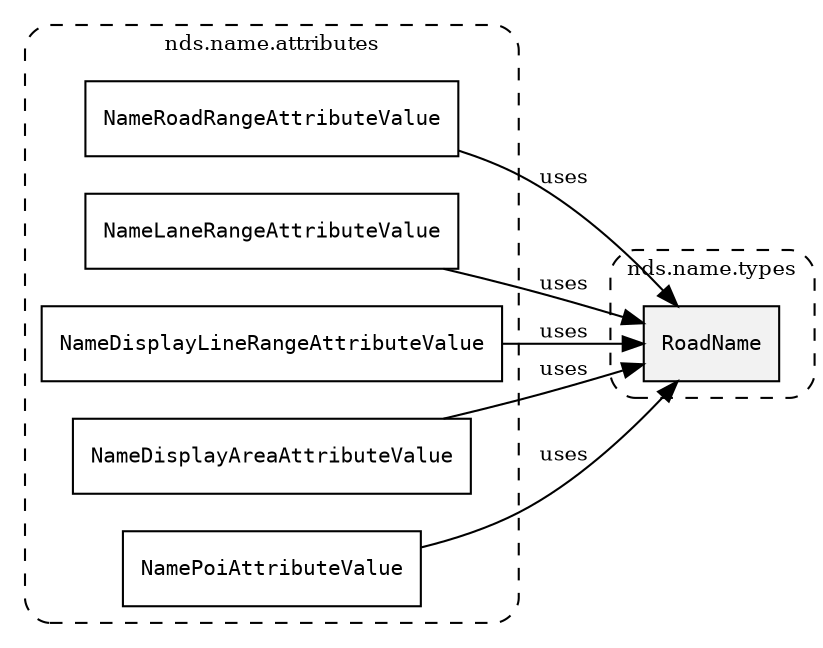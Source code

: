 /**
 * This dot file creates symbol collaboration diagram for RoadName.
 */
digraph ZSERIO
{
    node [shape=box, fontsize=10];
    rankdir="LR";
    fontsize=10;
    tooltip="RoadName collaboration diagram";

    subgraph "cluster_nds.name.types"
    {
        style="dashed, rounded";
        label="nds.name.types";
        tooltip="Package nds.name.types";
        href="../../../content/packages/nds.name.types.html#Package-nds-name-types";
        target="_parent";

        "RoadName" [style="filled", fillcolor="#0000000D", target="_parent", label=<<font face="monospace"><table align="center" border="0" cellspacing="0" cellpadding="0"><tr><td href="../../../content/packages/nds.name.types.html#Subtype-RoadName" title="Subtype defined in nds.name.types">RoadName</td></tr></table></font>>];
    }

    subgraph "cluster_nds.name.attributes"
    {
        style="dashed, rounded";
        label="nds.name.attributes";
        tooltip="Package nds.name.attributes";
        href="../../../content/packages/nds.name.attributes.html#Package-nds-name-attributes";
        target="_parent";

        "NameRoadRangeAttributeValue" [target="_parent", label=<<font face="monospace"><table align="center" border="0" cellspacing="0" cellpadding="0"><tr><td href="../../../content/packages/nds.name.attributes.html#Choice-NameRoadRangeAttributeValue" title="Choice defined in nds.name.attributes">NameRoadRangeAttributeValue</td></tr></table></font>>];
        "NameLaneRangeAttributeValue" [target="_parent", label=<<font face="monospace"><table align="center" border="0" cellspacing="0" cellpadding="0"><tr><td href="../../../content/packages/nds.name.attributes.html#Choice-NameLaneRangeAttributeValue" title="Choice defined in nds.name.attributes">NameLaneRangeAttributeValue</td></tr></table></font>>];
        "NameDisplayLineRangeAttributeValue" [target="_parent", label=<<font face="monospace"><table align="center" border="0" cellspacing="0" cellpadding="0"><tr><td href="../../../content/packages/nds.name.attributes.html#Choice-NameDisplayLineRangeAttributeValue" title="Choice defined in nds.name.attributes">NameDisplayLineRangeAttributeValue</td></tr></table></font>>];
        "NameDisplayAreaAttributeValue" [target="_parent", label=<<font face="monospace"><table align="center" border="0" cellspacing="0" cellpadding="0"><tr><td href="../../../content/packages/nds.name.attributes.html#Choice-NameDisplayAreaAttributeValue" title="Choice defined in nds.name.attributes">NameDisplayAreaAttributeValue</td></tr></table></font>>];
        "NamePoiAttributeValue" [target="_parent", label=<<font face="monospace"><table align="center" border="0" cellspacing="0" cellpadding="0"><tr><td href="../../../content/packages/nds.name.attributes.html#Choice-NamePoiAttributeValue" title="Choice defined in nds.name.attributes">NamePoiAttributeValue</td></tr></table></font>>];
    }

    "NameRoadRangeAttributeValue" -> "RoadName" [label="uses", fontsize=10];
    "NameLaneRangeAttributeValue" -> "RoadName" [label="uses", fontsize=10];
    "NameDisplayLineRangeAttributeValue" -> "RoadName" [label="uses", fontsize=10];
    "NameDisplayAreaAttributeValue" -> "RoadName" [label="uses", fontsize=10];
    "NamePoiAttributeValue" -> "RoadName" [label="uses", fontsize=10];
}
